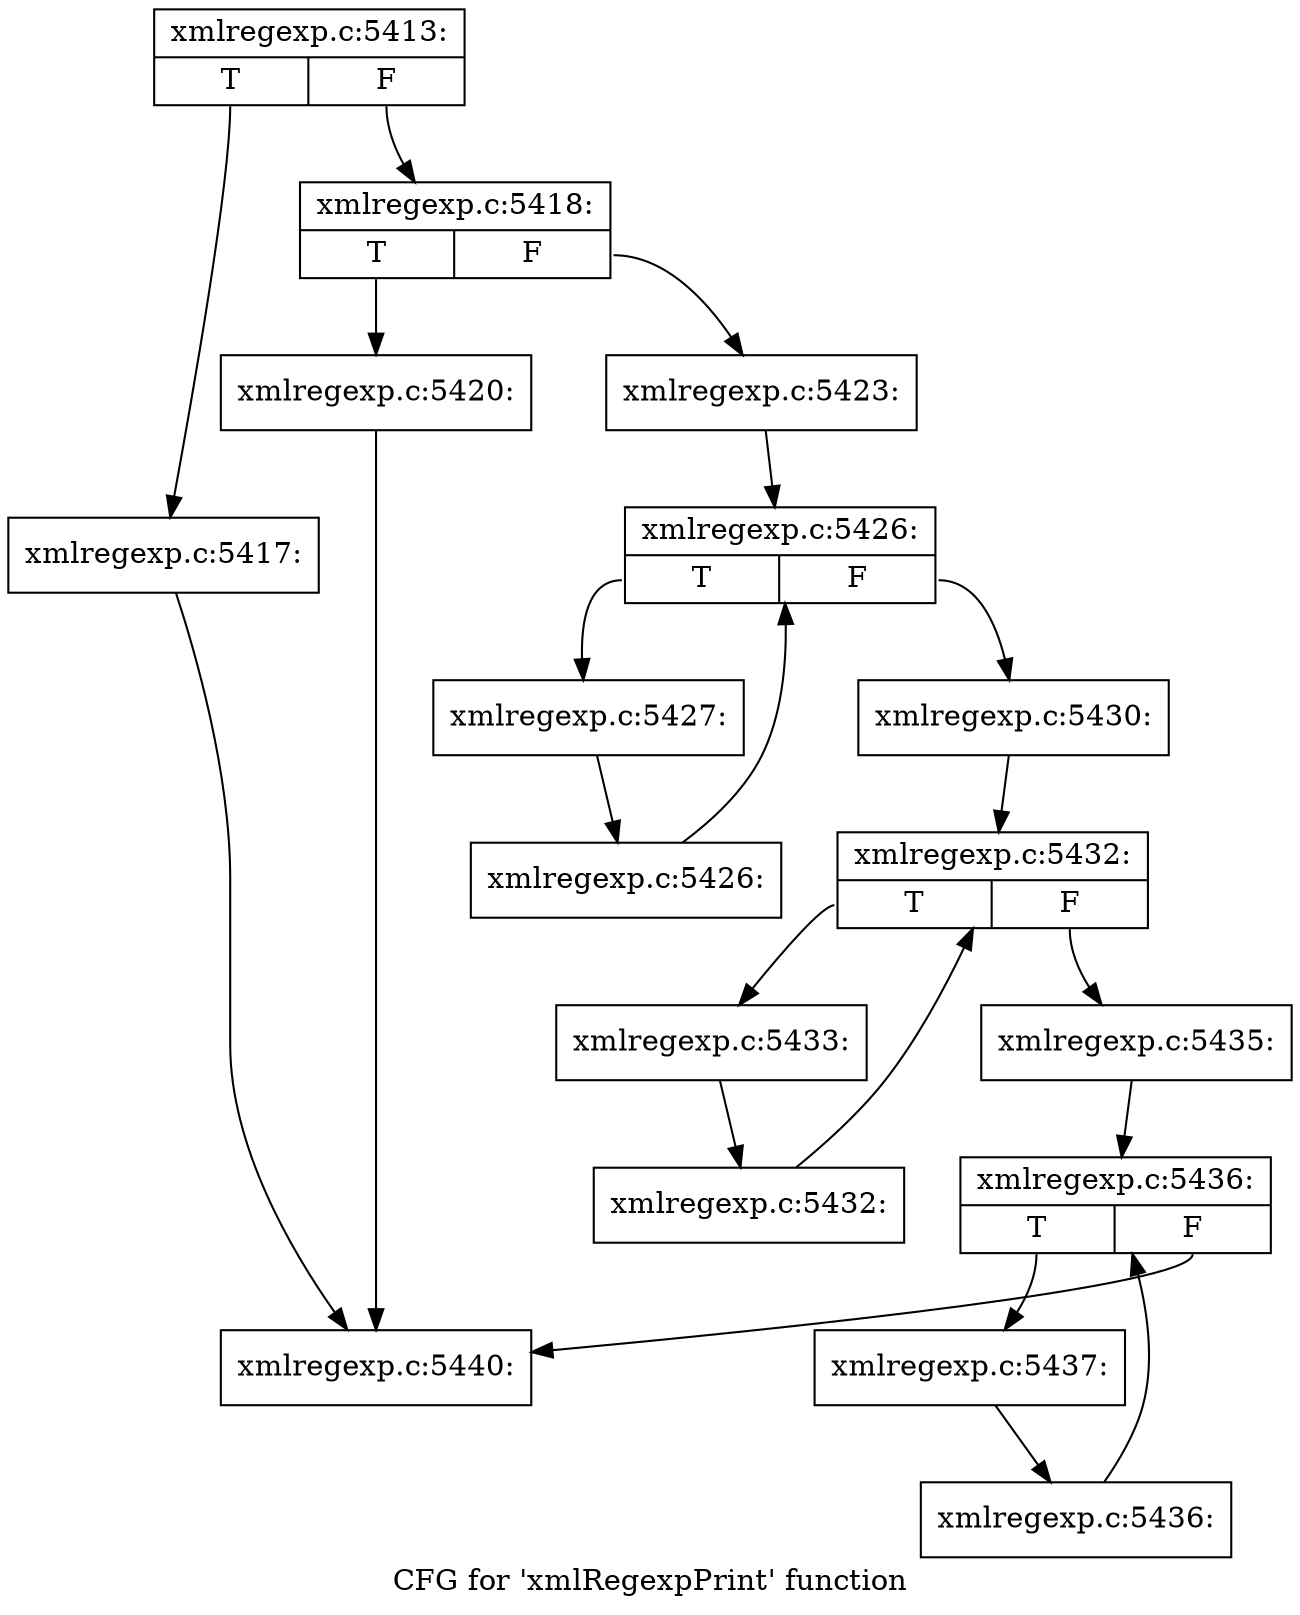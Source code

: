 digraph "CFG for 'xmlRegexpPrint' function" {
	label="CFG for 'xmlRegexpPrint' function";

	Node0x352c1d0 [shape=record,label="{xmlregexp.c:5413:|{<s0>T|<s1>F}}"];
	Node0x352c1d0:s0 -> Node0x38ccc30;
	Node0x352c1d0:s1 -> Node0x38ccc80;
	Node0x38ccc30 [shape=record,label="{xmlregexp.c:5417:}"];
	Node0x38ccc30 -> Node0x38d1e90;
	Node0x38ccc80 [shape=record,label="{xmlregexp.c:5418:|{<s0>T|<s1>F}}"];
	Node0x38ccc80:s0 -> Node0x38cd8d0;
	Node0x38ccc80:s1 -> Node0x38cdc90;
	Node0x38cd8d0 [shape=record,label="{xmlregexp.c:5420:}"];
	Node0x38cd8d0 -> Node0x38d1e90;
	Node0x38cdc90 [shape=record,label="{xmlregexp.c:5423:}"];
	Node0x38cdc90 -> Node0x38cf340;
	Node0x38cf340 [shape=record,label="{xmlregexp.c:5426:|{<s0>T|<s1>F}}"];
	Node0x38cf340:s0 -> Node0x38cf5f0;
	Node0x38cf340:s1 -> Node0x383d4b0;
	Node0x38cf5f0 [shape=record,label="{xmlregexp.c:5427:}"];
	Node0x38cf5f0 -> Node0x38cf560;
	Node0x38cf560 [shape=record,label="{xmlregexp.c:5426:}"];
	Node0x38cf560 -> Node0x38cf340;
	Node0x383d4b0 [shape=record,label="{xmlregexp.c:5430:}"];
	Node0x383d4b0 -> Node0x38d13f0;
	Node0x38d13f0 [shape=record,label="{xmlregexp.c:5432:|{<s0>T|<s1>F}}"];
	Node0x38d13f0:s0 -> Node0x38d1650;
	Node0x38d13f0:s1 -> Node0x38d0590;
	Node0x38d1650 [shape=record,label="{xmlregexp.c:5433:}"];
	Node0x38d1650 -> Node0x38d1600;
	Node0x38d1600 [shape=record,label="{xmlregexp.c:5432:}"];
	Node0x38d1600 -> Node0x38d13f0;
	Node0x38d0590 [shape=record,label="{xmlregexp.c:5435:}"];
	Node0x38d0590 -> Node0x38d2a20;
	Node0x38d2a20 [shape=record,label="{xmlregexp.c:5436:|{<s0>T|<s1>F}}"];
	Node0x38d2a20:s0 -> Node0x38d2c80;
	Node0x38d2a20:s1 -> Node0x38d1e90;
	Node0x38d2c80 [shape=record,label="{xmlregexp.c:5437:}"];
	Node0x38d2c80 -> Node0x38d2c30;
	Node0x38d2c30 [shape=record,label="{xmlregexp.c:5436:}"];
	Node0x38d2c30 -> Node0x38d2a20;
	Node0x38d1e90 [shape=record,label="{xmlregexp.c:5440:}"];
}
